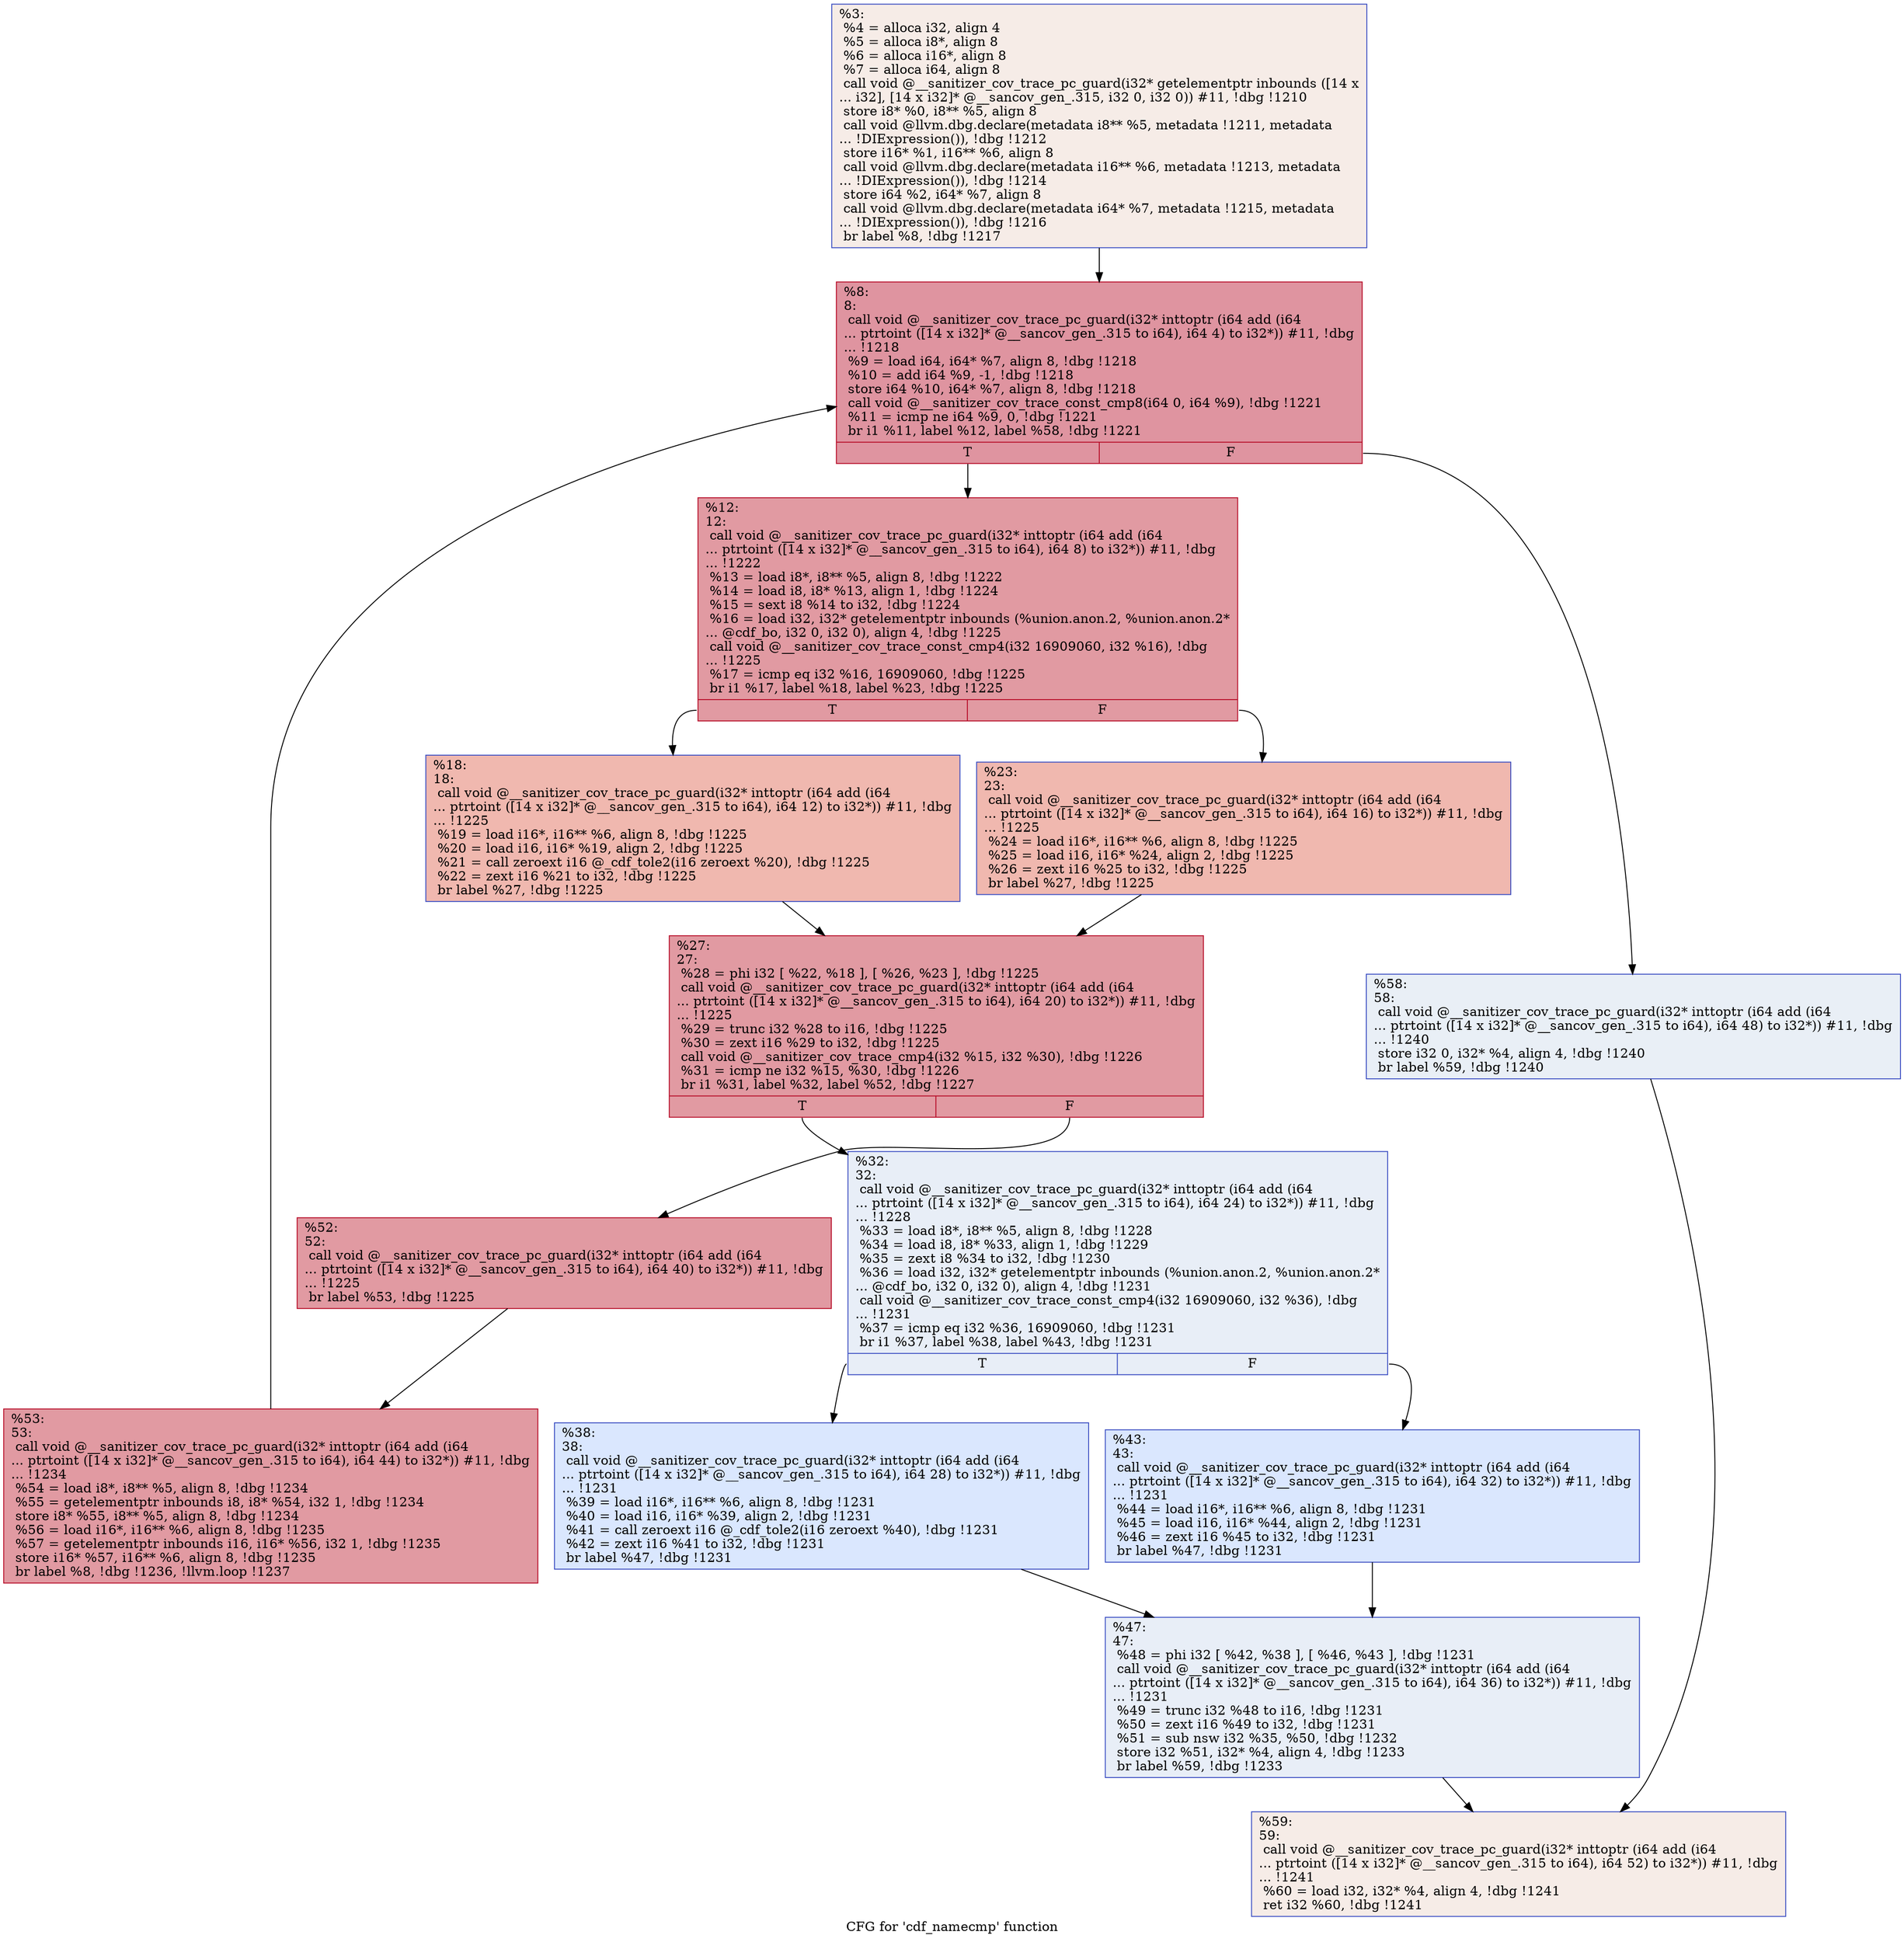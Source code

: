 digraph "CFG for 'cdf_namecmp' function" {
	label="CFG for 'cdf_namecmp' function";

	Node0x5573ac684370 [shape=record,color="#3d50c3ff", style=filled, fillcolor="#ead5c970",label="{%3:\l  %4 = alloca i32, align 4\l  %5 = alloca i8*, align 8\l  %6 = alloca i16*, align 8\l  %7 = alloca i64, align 8\l  call void @__sanitizer_cov_trace_pc_guard(i32* getelementptr inbounds ([14 x\l... i32], [14 x i32]* @__sancov_gen_.315, i32 0, i32 0)) #11, !dbg !1210\l  store i8* %0, i8** %5, align 8\l  call void @llvm.dbg.declare(metadata i8** %5, metadata !1211, metadata\l... !DIExpression()), !dbg !1212\l  store i16* %1, i16** %6, align 8\l  call void @llvm.dbg.declare(metadata i16** %6, metadata !1213, metadata\l... !DIExpression()), !dbg !1214\l  store i64 %2, i64* %7, align 8\l  call void @llvm.dbg.declare(metadata i64* %7, metadata !1215, metadata\l... !DIExpression()), !dbg !1216\l  br label %8, !dbg !1217\l}"];
	Node0x5573ac684370 -> Node0x5573acb8cb10;
	Node0x5573acb8cb10 [shape=record,color="#b70d28ff", style=filled, fillcolor="#b70d2870",label="{%8:\l8:                                                \l  call void @__sanitizer_cov_trace_pc_guard(i32* inttoptr (i64 add (i64\l... ptrtoint ([14 x i32]* @__sancov_gen_.315 to i64), i64 4) to i32*)) #11, !dbg\l... !1218\l  %9 = load i64, i64* %7, align 8, !dbg !1218\l  %10 = add i64 %9, -1, !dbg !1218\l  store i64 %10, i64* %7, align 8, !dbg !1218\l  call void @__sanitizer_cov_trace_const_cmp8(i64 0, i64 %9), !dbg !1221\l  %11 = icmp ne i64 %9, 0, !dbg !1221\l  br i1 %11, label %12, label %58, !dbg !1221\l|{<s0>T|<s1>F}}"];
	Node0x5573acb8cb10:s0 -> Node0x5573acb8cb60;
	Node0x5573acb8cb10:s1 -> Node0x5573acb8ce80;
	Node0x5573acb8cb60 [shape=record,color="#b70d28ff", style=filled, fillcolor="#bb1b2c70",label="{%12:\l12:                                               \l  call void @__sanitizer_cov_trace_pc_guard(i32* inttoptr (i64 add (i64\l... ptrtoint ([14 x i32]* @__sancov_gen_.315 to i64), i64 8) to i32*)) #11, !dbg\l... !1222\l  %13 = load i8*, i8** %5, align 8, !dbg !1222\l  %14 = load i8, i8* %13, align 1, !dbg !1224\l  %15 = sext i8 %14 to i32, !dbg !1224\l  %16 = load i32, i32* getelementptr inbounds (%union.anon.2, %union.anon.2*\l... @cdf_bo, i32 0, i32 0), align 4, !dbg !1225\l  call void @__sanitizer_cov_trace_const_cmp4(i32 16909060, i32 %16), !dbg\l... !1225\l  %17 = icmp eq i32 %16, 16909060, !dbg !1225\l  br i1 %17, label %18, label %23, !dbg !1225\l|{<s0>T|<s1>F}}"];
	Node0x5573acb8cb60:s0 -> Node0x5573acb8cbb0;
	Node0x5573acb8cb60:s1 -> Node0x5573acb8cc00;
	Node0x5573acb8cbb0 [shape=record,color="#3d50c3ff", style=filled, fillcolor="#dc5d4a70",label="{%18:\l18:                                               \l  call void @__sanitizer_cov_trace_pc_guard(i32* inttoptr (i64 add (i64\l... ptrtoint ([14 x i32]* @__sancov_gen_.315 to i64), i64 12) to i32*)) #11, !dbg\l... !1225\l  %19 = load i16*, i16** %6, align 8, !dbg !1225\l  %20 = load i16, i16* %19, align 2, !dbg !1225\l  %21 = call zeroext i16 @_cdf_tole2(i16 zeroext %20), !dbg !1225\l  %22 = zext i16 %21 to i32, !dbg !1225\l  br label %27, !dbg !1225\l}"];
	Node0x5573acb8cbb0 -> Node0x5573acb8cc50;
	Node0x5573acb8cc00 [shape=record,color="#3d50c3ff", style=filled, fillcolor="#dc5d4a70",label="{%23:\l23:                                               \l  call void @__sanitizer_cov_trace_pc_guard(i32* inttoptr (i64 add (i64\l... ptrtoint ([14 x i32]* @__sancov_gen_.315 to i64), i64 16) to i32*)) #11, !dbg\l... !1225\l  %24 = load i16*, i16** %6, align 8, !dbg !1225\l  %25 = load i16, i16* %24, align 2, !dbg !1225\l  %26 = zext i16 %25 to i32, !dbg !1225\l  br label %27, !dbg !1225\l}"];
	Node0x5573acb8cc00 -> Node0x5573acb8cc50;
	Node0x5573acb8cc50 [shape=record,color="#b70d28ff", style=filled, fillcolor="#bb1b2c70",label="{%27:\l27:                                               \l  %28 = phi i32 [ %22, %18 ], [ %26, %23 ], !dbg !1225\l  call void @__sanitizer_cov_trace_pc_guard(i32* inttoptr (i64 add (i64\l... ptrtoint ([14 x i32]* @__sancov_gen_.315 to i64), i64 20) to i32*)) #11, !dbg\l... !1225\l  %29 = trunc i32 %28 to i16, !dbg !1225\l  %30 = zext i16 %29 to i32, !dbg !1225\l  call void @__sanitizer_cov_trace_cmp4(i32 %15, i32 %30), !dbg !1226\l  %31 = icmp ne i32 %15, %30, !dbg !1226\l  br i1 %31, label %32, label %52, !dbg !1227\l|{<s0>T|<s1>F}}"];
	Node0x5573acb8cc50:s0 -> Node0x5573acb8cca0;
	Node0x5573acb8cc50:s1 -> Node0x5573acb8cde0;
	Node0x5573acb8cca0 [shape=record,color="#3d50c3ff", style=filled, fillcolor="#cbd8ee70",label="{%32:\l32:                                               \l  call void @__sanitizer_cov_trace_pc_guard(i32* inttoptr (i64 add (i64\l... ptrtoint ([14 x i32]* @__sancov_gen_.315 to i64), i64 24) to i32*)) #11, !dbg\l... !1228\l  %33 = load i8*, i8** %5, align 8, !dbg !1228\l  %34 = load i8, i8* %33, align 1, !dbg !1229\l  %35 = zext i8 %34 to i32, !dbg !1230\l  %36 = load i32, i32* getelementptr inbounds (%union.anon.2, %union.anon.2*\l... @cdf_bo, i32 0, i32 0), align 4, !dbg !1231\l  call void @__sanitizer_cov_trace_const_cmp4(i32 16909060, i32 %36), !dbg\l... !1231\l  %37 = icmp eq i32 %36, 16909060, !dbg !1231\l  br i1 %37, label %38, label %43, !dbg !1231\l|{<s0>T|<s1>F}}"];
	Node0x5573acb8cca0:s0 -> Node0x5573acb8ccf0;
	Node0x5573acb8cca0:s1 -> Node0x5573acb8cd40;
	Node0x5573acb8ccf0 [shape=record,color="#3d50c3ff", style=filled, fillcolor="#abc8fd70",label="{%38:\l38:                                               \l  call void @__sanitizer_cov_trace_pc_guard(i32* inttoptr (i64 add (i64\l... ptrtoint ([14 x i32]* @__sancov_gen_.315 to i64), i64 28) to i32*)) #11, !dbg\l... !1231\l  %39 = load i16*, i16** %6, align 8, !dbg !1231\l  %40 = load i16, i16* %39, align 2, !dbg !1231\l  %41 = call zeroext i16 @_cdf_tole2(i16 zeroext %40), !dbg !1231\l  %42 = zext i16 %41 to i32, !dbg !1231\l  br label %47, !dbg !1231\l}"];
	Node0x5573acb8ccf0 -> Node0x5573acb8cd90;
	Node0x5573acb8cd40 [shape=record,color="#3d50c3ff", style=filled, fillcolor="#abc8fd70",label="{%43:\l43:                                               \l  call void @__sanitizer_cov_trace_pc_guard(i32* inttoptr (i64 add (i64\l... ptrtoint ([14 x i32]* @__sancov_gen_.315 to i64), i64 32) to i32*)) #11, !dbg\l... !1231\l  %44 = load i16*, i16** %6, align 8, !dbg !1231\l  %45 = load i16, i16* %44, align 2, !dbg !1231\l  %46 = zext i16 %45 to i32, !dbg !1231\l  br label %47, !dbg !1231\l}"];
	Node0x5573acb8cd40 -> Node0x5573acb8cd90;
	Node0x5573acb8cd90 [shape=record,color="#3d50c3ff", style=filled, fillcolor="#cbd8ee70",label="{%47:\l47:                                               \l  %48 = phi i32 [ %42, %38 ], [ %46, %43 ], !dbg !1231\l  call void @__sanitizer_cov_trace_pc_guard(i32* inttoptr (i64 add (i64\l... ptrtoint ([14 x i32]* @__sancov_gen_.315 to i64), i64 36) to i32*)) #11, !dbg\l... !1231\l  %49 = trunc i32 %48 to i16, !dbg !1231\l  %50 = zext i16 %49 to i32, !dbg !1231\l  %51 = sub nsw i32 %35, %50, !dbg !1232\l  store i32 %51, i32* %4, align 4, !dbg !1233\l  br label %59, !dbg !1233\l}"];
	Node0x5573acb8cd90 -> Node0x5573acb8ced0;
	Node0x5573acb8cde0 [shape=record,color="#b70d28ff", style=filled, fillcolor="#bb1b2c70",label="{%52:\l52:                                               \l  call void @__sanitizer_cov_trace_pc_guard(i32* inttoptr (i64 add (i64\l... ptrtoint ([14 x i32]* @__sancov_gen_.315 to i64), i64 40) to i32*)) #11, !dbg\l... !1225\l  br label %53, !dbg !1225\l}"];
	Node0x5573acb8cde0 -> Node0x5573acb8ce30;
	Node0x5573acb8ce30 [shape=record,color="#b70d28ff", style=filled, fillcolor="#bb1b2c70",label="{%53:\l53:                                               \l  call void @__sanitizer_cov_trace_pc_guard(i32* inttoptr (i64 add (i64\l... ptrtoint ([14 x i32]* @__sancov_gen_.315 to i64), i64 44) to i32*)) #11, !dbg\l... !1234\l  %54 = load i8*, i8** %5, align 8, !dbg !1234\l  %55 = getelementptr inbounds i8, i8* %54, i32 1, !dbg !1234\l  store i8* %55, i8** %5, align 8, !dbg !1234\l  %56 = load i16*, i16** %6, align 8, !dbg !1235\l  %57 = getelementptr inbounds i16, i16* %56, i32 1, !dbg !1235\l  store i16* %57, i16** %6, align 8, !dbg !1235\l  br label %8, !dbg !1236, !llvm.loop !1237\l}"];
	Node0x5573acb8ce30 -> Node0x5573acb8cb10;
	Node0x5573acb8ce80 [shape=record,color="#3d50c3ff", style=filled, fillcolor="#cedaeb70",label="{%58:\l58:                                               \l  call void @__sanitizer_cov_trace_pc_guard(i32* inttoptr (i64 add (i64\l... ptrtoint ([14 x i32]* @__sancov_gen_.315 to i64), i64 48) to i32*)) #11, !dbg\l... !1240\l  store i32 0, i32* %4, align 4, !dbg !1240\l  br label %59, !dbg !1240\l}"];
	Node0x5573acb8ce80 -> Node0x5573acb8ced0;
	Node0x5573acb8ced0 [shape=record,color="#3d50c3ff", style=filled, fillcolor="#ead5c970",label="{%59:\l59:                                               \l  call void @__sanitizer_cov_trace_pc_guard(i32* inttoptr (i64 add (i64\l... ptrtoint ([14 x i32]* @__sancov_gen_.315 to i64), i64 52) to i32*)) #11, !dbg\l... !1241\l  %60 = load i32, i32* %4, align 4, !dbg !1241\l  ret i32 %60, !dbg !1241\l}"];
}
